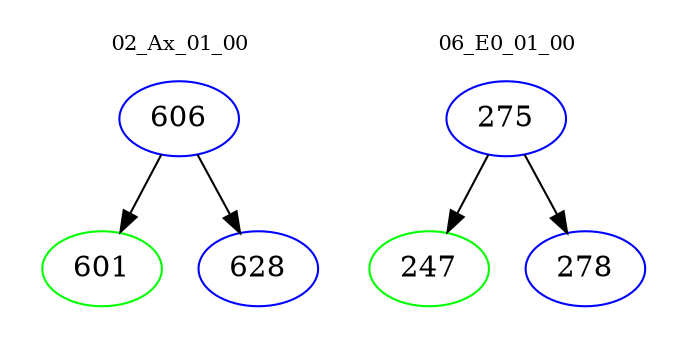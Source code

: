 digraph{
subgraph cluster_0 {
color = white
label = "02_Ax_01_00";
fontsize=10;
T0_606 [label="606", color="blue"]
T0_606 -> T0_601 [color="black"]
T0_601 [label="601", color="green"]
T0_606 -> T0_628 [color="black"]
T0_628 [label="628", color="blue"]
}
subgraph cluster_1 {
color = white
label = "06_E0_01_00";
fontsize=10;
T1_275 [label="275", color="blue"]
T1_275 -> T1_247 [color="black"]
T1_247 [label="247", color="green"]
T1_275 -> T1_278 [color="black"]
T1_278 [label="278", color="blue"]
}
}
